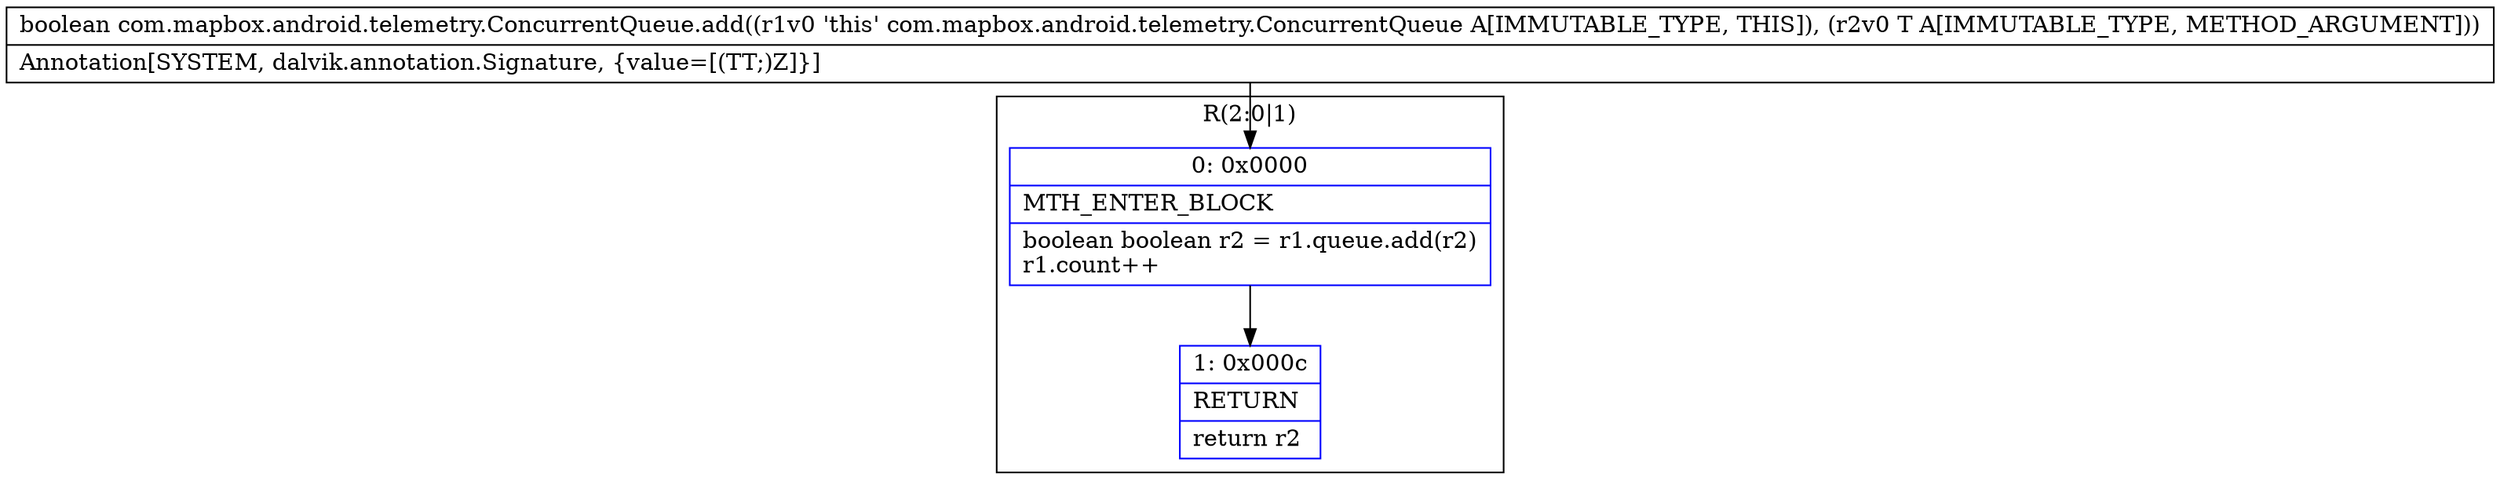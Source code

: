 digraph "CFG forcom.mapbox.android.telemetry.ConcurrentQueue.add(Ljava\/lang\/Object;)Z" {
subgraph cluster_Region_803749497 {
label = "R(2:0|1)";
node [shape=record,color=blue];
Node_0 [shape=record,label="{0\:\ 0x0000|MTH_ENTER_BLOCK\l|boolean boolean r2 = r1.queue.add(r2)\lr1.count++\l}"];
Node_1 [shape=record,label="{1\:\ 0x000c|RETURN\l|return r2\l}"];
}
MethodNode[shape=record,label="{boolean com.mapbox.android.telemetry.ConcurrentQueue.add((r1v0 'this' com.mapbox.android.telemetry.ConcurrentQueue A[IMMUTABLE_TYPE, THIS]), (r2v0 T A[IMMUTABLE_TYPE, METHOD_ARGUMENT]))  | Annotation[SYSTEM, dalvik.annotation.Signature, \{value=[(TT;)Z]\}]\l}"];
MethodNode -> Node_0;
Node_0 -> Node_1;
}

